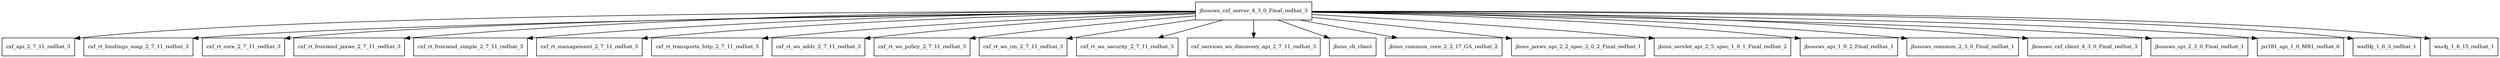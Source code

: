 digraph jbossws_cxf_server_4_3_0_Final_redhat_3_dependencies {
  node [shape = box, fontsize=10.0];
  jbossws_cxf_server_4_3_0_Final_redhat_3 -> cxf_api_2_7_11_redhat_3;
  jbossws_cxf_server_4_3_0_Final_redhat_3 -> cxf_rt_bindings_soap_2_7_11_redhat_3;
  jbossws_cxf_server_4_3_0_Final_redhat_3 -> cxf_rt_core_2_7_11_redhat_3;
  jbossws_cxf_server_4_3_0_Final_redhat_3 -> cxf_rt_frontend_jaxws_2_7_11_redhat_3;
  jbossws_cxf_server_4_3_0_Final_redhat_3 -> cxf_rt_frontend_simple_2_7_11_redhat_3;
  jbossws_cxf_server_4_3_0_Final_redhat_3 -> cxf_rt_management_2_7_11_redhat_3;
  jbossws_cxf_server_4_3_0_Final_redhat_3 -> cxf_rt_transports_http_2_7_11_redhat_3;
  jbossws_cxf_server_4_3_0_Final_redhat_3 -> cxf_rt_ws_addr_2_7_11_redhat_3;
  jbossws_cxf_server_4_3_0_Final_redhat_3 -> cxf_rt_ws_policy_2_7_11_redhat_3;
  jbossws_cxf_server_4_3_0_Final_redhat_3 -> cxf_rt_ws_rm_2_7_11_redhat_3;
  jbossws_cxf_server_4_3_0_Final_redhat_3 -> cxf_rt_ws_security_2_7_11_redhat_3;
  jbossws_cxf_server_4_3_0_Final_redhat_3 -> cxf_services_ws_discovery_api_2_7_11_redhat_3;
  jbossws_cxf_server_4_3_0_Final_redhat_3 -> jboss_cli_client;
  jbossws_cxf_server_4_3_0_Final_redhat_3 -> jboss_common_core_2_2_17_GA_redhat_2;
  jbossws_cxf_server_4_3_0_Final_redhat_3 -> jboss_jaxws_api_2_2_spec_2_0_2_Final_redhat_1;
  jbossws_cxf_server_4_3_0_Final_redhat_3 -> jboss_servlet_api_2_5_spec_1_0_1_Final_redhat_2;
  jbossws_cxf_server_4_3_0_Final_redhat_3 -> jbossws_api_1_0_2_Final_redhat_1;
  jbossws_cxf_server_4_3_0_Final_redhat_3 -> jbossws_common_2_3_0_Final_redhat_1;
  jbossws_cxf_server_4_3_0_Final_redhat_3 -> jbossws_cxf_client_4_3_0_Final_redhat_3;
  jbossws_cxf_server_4_3_0_Final_redhat_3 -> jbossws_spi_2_3_0_Final_redhat_1;
  jbossws_cxf_server_4_3_0_Final_redhat_3 -> jsr181_api_1_0_MR1_redhat_6;
  jbossws_cxf_server_4_3_0_Final_redhat_3 -> wsdl4j_1_6_3_redhat_1;
  jbossws_cxf_server_4_3_0_Final_redhat_3 -> wss4j_1_6_15_redhat_1;
}
